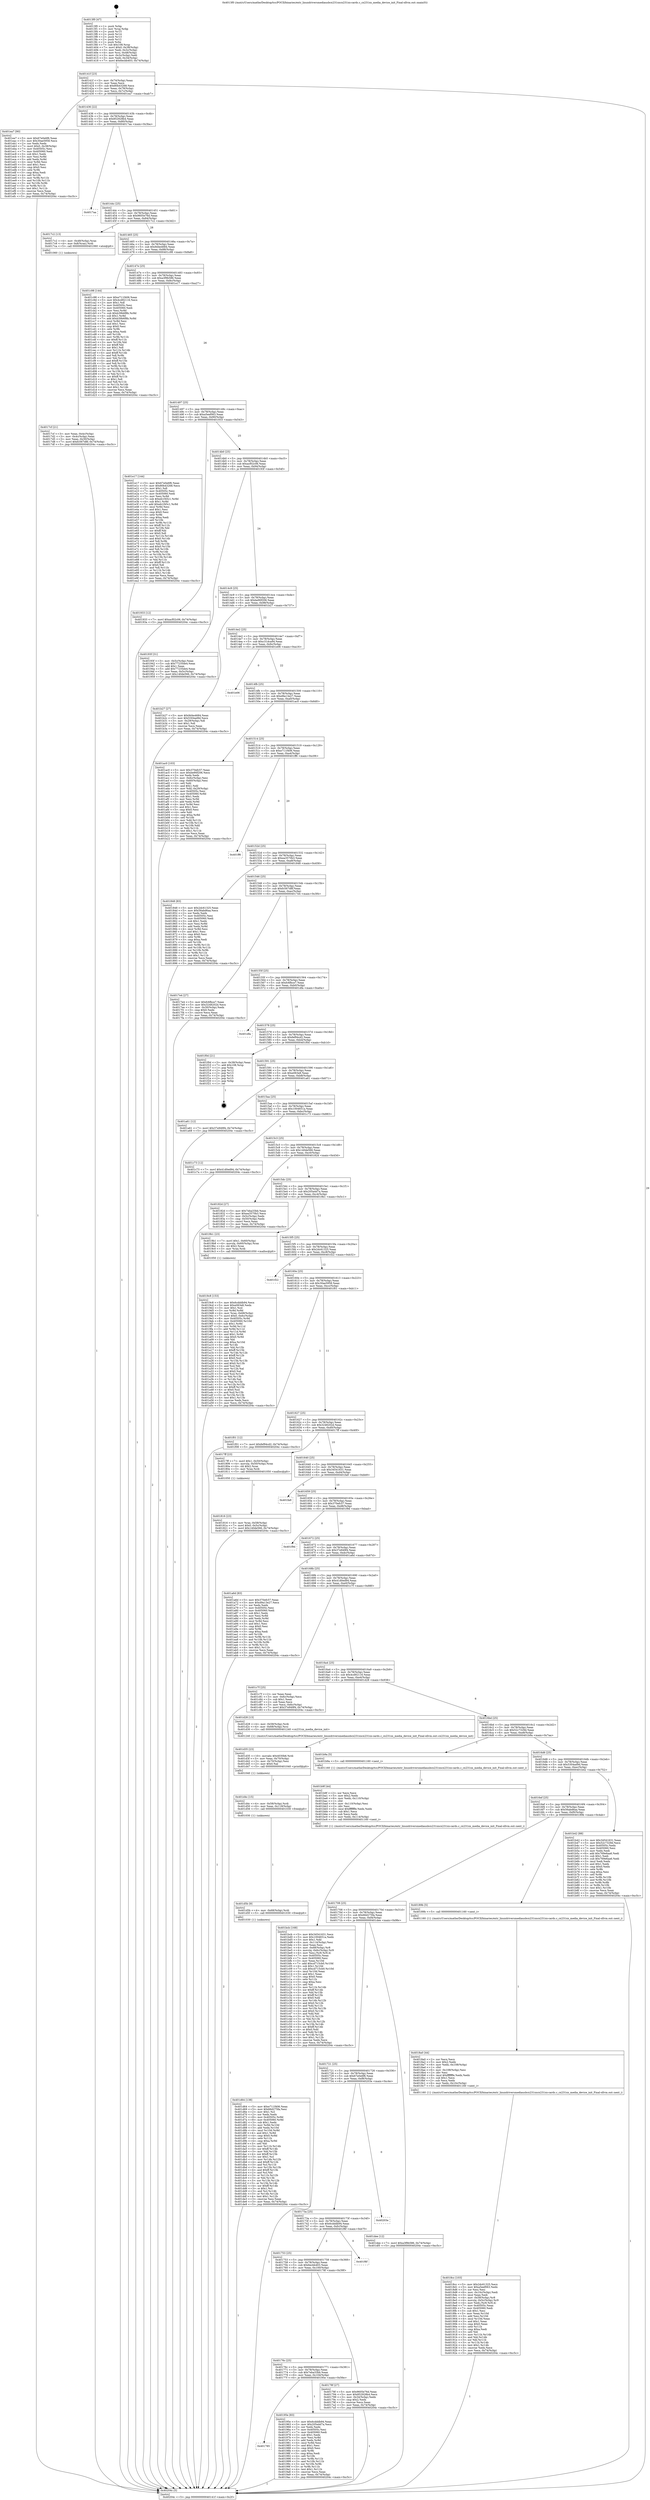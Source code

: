 digraph "0x4013f0" {
  label = "0x4013f0 (/mnt/c/Users/mathe/Desktop/tcc/POCII/binaries/extr_linuxdriversmediausbcx231xxcx231xx-cards.c_cx231xx_media_device_init_Final-ollvm.out::main(0))"
  labelloc = "t"
  node[shape=record]

  Entry [label="",width=0.3,height=0.3,shape=circle,fillcolor=black,style=filled]
  "0x40141f" [label="{
     0x40141f [23]\l
     | [instrs]\l
     &nbsp;&nbsp;0x40141f \<+3\>: mov -0x74(%rbp),%eax\l
     &nbsp;&nbsp;0x401422 \<+2\>: mov %eax,%ecx\l
     &nbsp;&nbsp;0x401424 \<+6\>: sub $0x80b43268,%ecx\l
     &nbsp;&nbsp;0x40142a \<+3\>: mov %eax,-0x78(%rbp)\l
     &nbsp;&nbsp;0x40142d \<+3\>: mov %ecx,-0x7c(%rbp)\l
     &nbsp;&nbsp;0x401430 \<+6\>: je 0000000000401ea7 \<main+0xab7\>\l
  }"]
  "0x401ea7" [label="{
     0x401ea7 [90]\l
     | [instrs]\l
     &nbsp;&nbsp;0x401ea7 \<+5\>: mov $0x67e0e6f6,%eax\l
     &nbsp;&nbsp;0x401eac \<+5\>: mov $0x30ae5958,%ecx\l
     &nbsp;&nbsp;0x401eb1 \<+2\>: xor %edx,%edx\l
     &nbsp;&nbsp;0x401eb3 \<+7\>: movl $0x0,-0x38(%rbp)\l
     &nbsp;&nbsp;0x401eba \<+7\>: mov 0x40505c,%esi\l
     &nbsp;&nbsp;0x401ec1 \<+7\>: mov 0x405060,%edi\l
     &nbsp;&nbsp;0x401ec8 \<+3\>: sub $0x1,%edx\l
     &nbsp;&nbsp;0x401ecb \<+3\>: mov %esi,%r8d\l
     &nbsp;&nbsp;0x401ece \<+3\>: add %edx,%r8d\l
     &nbsp;&nbsp;0x401ed1 \<+4\>: imul %r8d,%esi\l
     &nbsp;&nbsp;0x401ed5 \<+3\>: and $0x1,%esi\l
     &nbsp;&nbsp;0x401ed8 \<+3\>: cmp $0x0,%esi\l
     &nbsp;&nbsp;0x401edb \<+4\>: sete %r9b\l
     &nbsp;&nbsp;0x401edf \<+3\>: cmp $0xa,%edi\l
     &nbsp;&nbsp;0x401ee2 \<+4\>: setl %r10b\l
     &nbsp;&nbsp;0x401ee6 \<+3\>: mov %r9b,%r11b\l
     &nbsp;&nbsp;0x401ee9 \<+3\>: and %r10b,%r11b\l
     &nbsp;&nbsp;0x401eec \<+3\>: xor %r10b,%r9b\l
     &nbsp;&nbsp;0x401eef \<+3\>: or %r9b,%r11b\l
     &nbsp;&nbsp;0x401ef2 \<+4\>: test $0x1,%r11b\l
     &nbsp;&nbsp;0x401ef6 \<+3\>: cmovne %ecx,%eax\l
     &nbsp;&nbsp;0x401ef9 \<+3\>: mov %eax,-0x74(%rbp)\l
     &nbsp;&nbsp;0x401efc \<+5\>: jmp 000000000040204c \<main+0xc5c\>\l
  }"]
  "0x401436" [label="{
     0x401436 [22]\l
     | [instrs]\l
     &nbsp;&nbsp;0x401436 \<+5\>: jmp 000000000040143b \<main+0x4b\>\l
     &nbsp;&nbsp;0x40143b \<+3\>: mov -0x78(%rbp),%eax\l
     &nbsp;&nbsp;0x40143e \<+5\>: sub $0x852928b4,%eax\l
     &nbsp;&nbsp;0x401443 \<+3\>: mov %eax,-0x80(%rbp)\l
     &nbsp;&nbsp;0x401446 \<+6\>: je 00000000004017aa \<main+0x3ba\>\l
  }"]
  Exit [label="",width=0.3,height=0.3,shape=circle,fillcolor=black,style=filled,peripheries=2]
  "0x4017aa" [label="{
     0x4017aa\l
  }", style=dashed]
  "0x40144c" [label="{
     0x40144c [25]\l
     | [instrs]\l
     &nbsp;&nbsp;0x40144c \<+5\>: jmp 0000000000401451 \<main+0x61\>\l
     &nbsp;&nbsp;0x401451 \<+3\>: mov -0x78(%rbp),%eax\l
     &nbsp;&nbsp;0x401454 \<+5\>: sub $0x9605e76d,%eax\l
     &nbsp;&nbsp;0x401459 \<+6\>: mov %eax,-0x84(%rbp)\l
     &nbsp;&nbsp;0x40145f \<+6\>: je 00000000004017c2 \<main+0x3d2\>\l
  }"]
  "0x401d64" [label="{
     0x401d64 [138]\l
     | [instrs]\l
     &nbsp;&nbsp;0x401d64 \<+5\>: mov $0xe711f406,%eax\l
     &nbsp;&nbsp;0x401d69 \<+5\>: mov $0x66d275fa,%esi\l
     &nbsp;&nbsp;0x401d6e \<+2\>: mov $0x1,%cl\l
     &nbsp;&nbsp;0x401d70 \<+2\>: xor %edx,%edx\l
     &nbsp;&nbsp;0x401d72 \<+8\>: mov 0x40505c,%r8d\l
     &nbsp;&nbsp;0x401d7a \<+8\>: mov 0x405060,%r9d\l
     &nbsp;&nbsp;0x401d82 \<+3\>: sub $0x1,%edx\l
     &nbsp;&nbsp;0x401d85 \<+3\>: mov %r8d,%r10d\l
     &nbsp;&nbsp;0x401d88 \<+3\>: add %edx,%r10d\l
     &nbsp;&nbsp;0x401d8b \<+4\>: imul %r10d,%r8d\l
     &nbsp;&nbsp;0x401d8f \<+4\>: and $0x1,%r8d\l
     &nbsp;&nbsp;0x401d93 \<+4\>: cmp $0x0,%r8d\l
     &nbsp;&nbsp;0x401d97 \<+4\>: sete %r11b\l
     &nbsp;&nbsp;0x401d9b \<+4\>: cmp $0xa,%r9d\l
     &nbsp;&nbsp;0x401d9f \<+3\>: setl %bl\l
     &nbsp;&nbsp;0x401da2 \<+3\>: mov %r11b,%r14b\l
     &nbsp;&nbsp;0x401da5 \<+4\>: xor $0xff,%r14b\l
     &nbsp;&nbsp;0x401da9 \<+3\>: mov %bl,%r15b\l
     &nbsp;&nbsp;0x401dac \<+4\>: xor $0xff,%r15b\l
     &nbsp;&nbsp;0x401db0 \<+3\>: xor $0x1,%cl\l
     &nbsp;&nbsp;0x401db3 \<+3\>: mov %r14b,%r12b\l
     &nbsp;&nbsp;0x401db6 \<+4\>: and $0xff,%r12b\l
     &nbsp;&nbsp;0x401dba \<+3\>: and %cl,%r11b\l
     &nbsp;&nbsp;0x401dbd \<+3\>: mov %r15b,%r13b\l
     &nbsp;&nbsp;0x401dc0 \<+4\>: and $0xff,%r13b\l
     &nbsp;&nbsp;0x401dc4 \<+2\>: and %cl,%bl\l
     &nbsp;&nbsp;0x401dc6 \<+3\>: or %r11b,%r12b\l
     &nbsp;&nbsp;0x401dc9 \<+3\>: or %bl,%r13b\l
     &nbsp;&nbsp;0x401dcc \<+3\>: xor %r13b,%r12b\l
     &nbsp;&nbsp;0x401dcf \<+3\>: or %r15b,%r14b\l
     &nbsp;&nbsp;0x401dd2 \<+4\>: xor $0xff,%r14b\l
     &nbsp;&nbsp;0x401dd6 \<+3\>: or $0x1,%cl\l
     &nbsp;&nbsp;0x401dd9 \<+3\>: and %cl,%r14b\l
     &nbsp;&nbsp;0x401ddc \<+3\>: or %r14b,%r12b\l
     &nbsp;&nbsp;0x401ddf \<+4\>: test $0x1,%r12b\l
     &nbsp;&nbsp;0x401de3 \<+3\>: cmovne %esi,%eax\l
     &nbsp;&nbsp;0x401de6 \<+3\>: mov %eax,-0x74(%rbp)\l
     &nbsp;&nbsp;0x401de9 \<+5\>: jmp 000000000040204c \<main+0xc5c\>\l
  }"]
  "0x4017c2" [label="{
     0x4017c2 [13]\l
     | [instrs]\l
     &nbsp;&nbsp;0x4017c2 \<+4\>: mov -0x48(%rbp),%rax\l
     &nbsp;&nbsp;0x4017c6 \<+4\>: mov 0x8(%rax),%rdi\l
     &nbsp;&nbsp;0x4017ca \<+5\>: call 0000000000401060 \<atoi@plt\>\l
     | [calls]\l
     &nbsp;&nbsp;0x401060 \{1\} (unknown)\l
  }"]
  "0x401465" [label="{
     0x401465 [25]\l
     | [instrs]\l
     &nbsp;&nbsp;0x401465 \<+5\>: jmp 000000000040146a \<main+0x7a\>\l
     &nbsp;&nbsp;0x40146a \<+3\>: mov -0x78(%rbp),%eax\l
     &nbsp;&nbsp;0x40146d \<+5\>: sub $0x9d4e4684,%eax\l
     &nbsp;&nbsp;0x401472 \<+6\>: mov %eax,-0x88(%rbp)\l
     &nbsp;&nbsp;0x401478 \<+6\>: je 0000000000401c98 \<main+0x8a8\>\l
  }"]
  "0x401d5b" [label="{
     0x401d5b [9]\l
     | [instrs]\l
     &nbsp;&nbsp;0x401d5b \<+4\>: mov -0x68(%rbp),%rdi\l
     &nbsp;&nbsp;0x401d5f \<+5\>: call 0000000000401030 \<free@plt\>\l
     | [calls]\l
     &nbsp;&nbsp;0x401030 \{1\} (unknown)\l
  }"]
  "0x401c98" [label="{
     0x401c98 [144]\l
     | [instrs]\l
     &nbsp;&nbsp;0x401c98 \<+5\>: mov $0xe711f406,%eax\l
     &nbsp;&nbsp;0x401c9d \<+5\>: mov $0x4cd92116,%ecx\l
     &nbsp;&nbsp;0x401ca2 \<+2\>: mov $0x1,%dl\l
     &nbsp;&nbsp;0x401ca4 \<+7\>: mov 0x40505c,%esi\l
     &nbsp;&nbsp;0x401cab \<+7\>: mov 0x405060,%edi\l
     &nbsp;&nbsp;0x401cb2 \<+3\>: mov %esi,%r8d\l
     &nbsp;&nbsp;0x401cb5 \<+7\>: sub $0xb39b6f8b,%r8d\l
     &nbsp;&nbsp;0x401cbc \<+4\>: sub $0x1,%r8d\l
     &nbsp;&nbsp;0x401cc0 \<+7\>: add $0xb39b6f8b,%r8d\l
     &nbsp;&nbsp;0x401cc7 \<+4\>: imul %r8d,%esi\l
     &nbsp;&nbsp;0x401ccb \<+3\>: and $0x1,%esi\l
     &nbsp;&nbsp;0x401cce \<+3\>: cmp $0x0,%esi\l
     &nbsp;&nbsp;0x401cd1 \<+4\>: sete %r9b\l
     &nbsp;&nbsp;0x401cd5 \<+3\>: cmp $0xa,%edi\l
     &nbsp;&nbsp;0x401cd8 \<+4\>: setl %r10b\l
     &nbsp;&nbsp;0x401cdc \<+3\>: mov %r9b,%r11b\l
     &nbsp;&nbsp;0x401cdf \<+4\>: xor $0xff,%r11b\l
     &nbsp;&nbsp;0x401ce3 \<+3\>: mov %r10b,%bl\l
     &nbsp;&nbsp;0x401ce6 \<+3\>: xor $0xff,%bl\l
     &nbsp;&nbsp;0x401ce9 \<+3\>: xor $0x1,%dl\l
     &nbsp;&nbsp;0x401cec \<+3\>: mov %r11b,%r14b\l
     &nbsp;&nbsp;0x401cef \<+4\>: and $0xff,%r14b\l
     &nbsp;&nbsp;0x401cf3 \<+3\>: and %dl,%r9b\l
     &nbsp;&nbsp;0x401cf6 \<+3\>: mov %bl,%r15b\l
     &nbsp;&nbsp;0x401cf9 \<+4\>: and $0xff,%r15b\l
     &nbsp;&nbsp;0x401cfd \<+3\>: and %dl,%r10b\l
     &nbsp;&nbsp;0x401d00 \<+3\>: or %r9b,%r14b\l
     &nbsp;&nbsp;0x401d03 \<+3\>: or %r10b,%r15b\l
     &nbsp;&nbsp;0x401d06 \<+3\>: xor %r15b,%r14b\l
     &nbsp;&nbsp;0x401d09 \<+3\>: or %bl,%r11b\l
     &nbsp;&nbsp;0x401d0c \<+4\>: xor $0xff,%r11b\l
     &nbsp;&nbsp;0x401d10 \<+3\>: or $0x1,%dl\l
     &nbsp;&nbsp;0x401d13 \<+3\>: and %dl,%r11b\l
     &nbsp;&nbsp;0x401d16 \<+3\>: or %r11b,%r14b\l
     &nbsp;&nbsp;0x401d19 \<+4\>: test $0x1,%r14b\l
     &nbsp;&nbsp;0x401d1d \<+3\>: cmovne %ecx,%eax\l
     &nbsp;&nbsp;0x401d20 \<+3\>: mov %eax,-0x74(%rbp)\l
     &nbsp;&nbsp;0x401d23 \<+5\>: jmp 000000000040204c \<main+0xc5c\>\l
  }"]
  "0x40147e" [label="{
     0x40147e [25]\l
     | [instrs]\l
     &nbsp;&nbsp;0x40147e \<+5\>: jmp 0000000000401483 \<main+0x93\>\l
     &nbsp;&nbsp;0x401483 \<+3\>: mov -0x78(%rbp),%eax\l
     &nbsp;&nbsp;0x401486 \<+5\>: sub $0xa3f9b586,%eax\l
     &nbsp;&nbsp;0x40148b \<+6\>: mov %eax,-0x8c(%rbp)\l
     &nbsp;&nbsp;0x401491 \<+6\>: je 0000000000401e17 \<main+0xa27\>\l
  }"]
  "0x401d4c" [label="{
     0x401d4c [15]\l
     | [instrs]\l
     &nbsp;&nbsp;0x401d4c \<+4\>: mov -0x58(%rbp),%rdi\l
     &nbsp;&nbsp;0x401d50 \<+6\>: mov %eax,-0x118(%rbp)\l
     &nbsp;&nbsp;0x401d56 \<+5\>: call 0000000000401030 \<free@plt\>\l
     | [calls]\l
     &nbsp;&nbsp;0x401030 \{1\} (unknown)\l
  }"]
  "0x401e17" [label="{
     0x401e17 [144]\l
     | [instrs]\l
     &nbsp;&nbsp;0x401e17 \<+5\>: mov $0x67e0e6f6,%eax\l
     &nbsp;&nbsp;0x401e1c \<+5\>: mov $0x80b43268,%ecx\l
     &nbsp;&nbsp;0x401e21 \<+2\>: mov $0x1,%dl\l
     &nbsp;&nbsp;0x401e23 \<+7\>: mov 0x40505c,%esi\l
     &nbsp;&nbsp;0x401e2a \<+7\>: mov 0x405060,%edi\l
     &nbsp;&nbsp;0x401e31 \<+3\>: mov %esi,%r8d\l
     &nbsp;&nbsp;0x401e34 \<+7\>: sub $0xeb1f45c1,%r8d\l
     &nbsp;&nbsp;0x401e3b \<+4\>: sub $0x1,%r8d\l
     &nbsp;&nbsp;0x401e3f \<+7\>: add $0xeb1f45c1,%r8d\l
     &nbsp;&nbsp;0x401e46 \<+4\>: imul %r8d,%esi\l
     &nbsp;&nbsp;0x401e4a \<+3\>: and $0x1,%esi\l
     &nbsp;&nbsp;0x401e4d \<+3\>: cmp $0x0,%esi\l
     &nbsp;&nbsp;0x401e50 \<+4\>: sete %r9b\l
     &nbsp;&nbsp;0x401e54 \<+3\>: cmp $0xa,%edi\l
     &nbsp;&nbsp;0x401e57 \<+4\>: setl %r10b\l
     &nbsp;&nbsp;0x401e5b \<+3\>: mov %r9b,%r11b\l
     &nbsp;&nbsp;0x401e5e \<+4\>: xor $0xff,%r11b\l
     &nbsp;&nbsp;0x401e62 \<+3\>: mov %r10b,%bl\l
     &nbsp;&nbsp;0x401e65 \<+3\>: xor $0xff,%bl\l
     &nbsp;&nbsp;0x401e68 \<+3\>: xor $0x0,%dl\l
     &nbsp;&nbsp;0x401e6b \<+3\>: mov %r11b,%r14b\l
     &nbsp;&nbsp;0x401e6e \<+4\>: and $0x0,%r14b\l
     &nbsp;&nbsp;0x401e72 \<+3\>: and %dl,%r9b\l
     &nbsp;&nbsp;0x401e75 \<+3\>: mov %bl,%r15b\l
     &nbsp;&nbsp;0x401e78 \<+4\>: and $0x0,%r15b\l
     &nbsp;&nbsp;0x401e7c \<+3\>: and %dl,%r10b\l
     &nbsp;&nbsp;0x401e7f \<+3\>: or %r9b,%r14b\l
     &nbsp;&nbsp;0x401e82 \<+3\>: or %r10b,%r15b\l
     &nbsp;&nbsp;0x401e85 \<+3\>: xor %r15b,%r14b\l
     &nbsp;&nbsp;0x401e88 \<+3\>: or %bl,%r11b\l
     &nbsp;&nbsp;0x401e8b \<+4\>: xor $0xff,%r11b\l
     &nbsp;&nbsp;0x401e8f \<+3\>: or $0x0,%dl\l
     &nbsp;&nbsp;0x401e92 \<+3\>: and %dl,%r11b\l
     &nbsp;&nbsp;0x401e95 \<+3\>: or %r11b,%r14b\l
     &nbsp;&nbsp;0x401e98 \<+4\>: test $0x1,%r14b\l
     &nbsp;&nbsp;0x401e9c \<+3\>: cmovne %ecx,%eax\l
     &nbsp;&nbsp;0x401e9f \<+3\>: mov %eax,-0x74(%rbp)\l
     &nbsp;&nbsp;0x401ea2 \<+5\>: jmp 000000000040204c \<main+0xc5c\>\l
  }"]
  "0x401497" [label="{
     0x401497 [25]\l
     | [instrs]\l
     &nbsp;&nbsp;0x401497 \<+5\>: jmp 000000000040149c \<main+0xac\>\l
     &nbsp;&nbsp;0x40149c \<+3\>: mov -0x78(%rbp),%eax\l
     &nbsp;&nbsp;0x40149f \<+5\>: sub $0xa5eef063,%eax\l
     &nbsp;&nbsp;0x4014a4 \<+6\>: mov %eax,-0x90(%rbp)\l
     &nbsp;&nbsp;0x4014aa \<+6\>: je 0000000000401933 \<main+0x543\>\l
  }"]
  "0x401d35" [label="{
     0x401d35 [23]\l
     | [instrs]\l
     &nbsp;&nbsp;0x401d35 \<+10\>: movabs $0x4030b6,%rdi\l
     &nbsp;&nbsp;0x401d3f \<+3\>: mov %eax,-0x70(%rbp)\l
     &nbsp;&nbsp;0x401d42 \<+3\>: mov -0x70(%rbp),%esi\l
     &nbsp;&nbsp;0x401d45 \<+2\>: mov $0x0,%al\l
     &nbsp;&nbsp;0x401d47 \<+5\>: call 0000000000401040 \<printf@plt\>\l
     | [calls]\l
     &nbsp;&nbsp;0x401040 \{1\} (unknown)\l
  }"]
  "0x401933" [label="{
     0x401933 [12]\l
     | [instrs]\l
     &nbsp;&nbsp;0x401933 \<+7\>: movl $0xacf02c06,-0x74(%rbp)\l
     &nbsp;&nbsp;0x40193a \<+5\>: jmp 000000000040204c \<main+0xc5c\>\l
  }"]
  "0x4014b0" [label="{
     0x4014b0 [25]\l
     | [instrs]\l
     &nbsp;&nbsp;0x4014b0 \<+5\>: jmp 00000000004014b5 \<main+0xc5\>\l
     &nbsp;&nbsp;0x4014b5 \<+3\>: mov -0x78(%rbp),%eax\l
     &nbsp;&nbsp;0x4014b8 \<+5\>: sub $0xacf02c06,%eax\l
     &nbsp;&nbsp;0x4014bd \<+6\>: mov %eax,-0x94(%rbp)\l
     &nbsp;&nbsp;0x4014c3 \<+6\>: je 000000000040193f \<main+0x54f\>\l
  }"]
  "0x401bcb" [label="{
     0x401bcb [168]\l
     | [instrs]\l
     &nbsp;&nbsp;0x401bcb \<+5\>: mov $0x34541631,%ecx\l
     &nbsp;&nbsp;0x401bd0 \<+5\>: mov $0x1004651a,%edx\l
     &nbsp;&nbsp;0x401bd5 \<+3\>: mov $0x1,%dil\l
     &nbsp;&nbsp;0x401bd8 \<+6\>: mov -0x114(%rbp),%esi\l
     &nbsp;&nbsp;0x401bde \<+3\>: imul %eax,%esi\l
     &nbsp;&nbsp;0x401be1 \<+4\>: mov -0x68(%rbp),%r8\l
     &nbsp;&nbsp;0x401be5 \<+4\>: movslq -0x6c(%rbp),%r9\l
     &nbsp;&nbsp;0x401be9 \<+4\>: mov %esi,(%r8,%r9,4)\l
     &nbsp;&nbsp;0x401bed \<+7\>: mov 0x40505c,%eax\l
     &nbsp;&nbsp;0x401bf4 \<+7\>: mov 0x405060,%esi\l
     &nbsp;&nbsp;0x401bfb \<+3\>: mov %eax,%r10d\l
     &nbsp;&nbsp;0x401bfe \<+7\>: add $0xcd715cb0,%r10d\l
     &nbsp;&nbsp;0x401c05 \<+4\>: sub $0x1,%r10d\l
     &nbsp;&nbsp;0x401c09 \<+7\>: sub $0xcd715cb0,%r10d\l
     &nbsp;&nbsp;0x401c10 \<+4\>: imul %r10d,%eax\l
     &nbsp;&nbsp;0x401c14 \<+3\>: and $0x1,%eax\l
     &nbsp;&nbsp;0x401c17 \<+3\>: cmp $0x0,%eax\l
     &nbsp;&nbsp;0x401c1a \<+4\>: sete %r11b\l
     &nbsp;&nbsp;0x401c1e \<+3\>: cmp $0xa,%esi\l
     &nbsp;&nbsp;0x401c21 \<+3\>: setl %bl\l
     &nbsp;&nbsp;0x401c24 \<+3\>: mov %r11b,%r14b\l
     &nbsp;&nbsp;0x401c27 \<+4\>: xor $0xff,%r14b\l
     &nbsp;&nbsp;0x401c2b \<+3\>: mov %bl,%r15b\l
     &nbsp;&nbsp;0x401c2e \<+4\>: xor $0xff,%r15b\l
     &nbsp;&nbsp;0x401c32 \<+4\>: xor $0x0,%dil\l
     &nbsp;&nbsp;0x401c36 \<+3\>: mov %r14b,%r12b\l
     &nbsp;&nbsp;0x401c39 \<+4\>: and $0x0,%r12b\l
     &nbsp;&nbsp;0x401c3d \<+3\>: and %dil,%r11b\l
     &nbsp;&nbsp;0x401c40 \<+3\>: mov %r15b,%r13b\l
     &nbsp;&nbsp;0x401c43 \<+4\>: and $0x0,%r13b\l
     &nbsp;&nbsp;0x401c47 \<+3\>: and %dil,%bl\l
     &nbsp;&nbsp;0x401c4a \<+3\>: or %r11b,%r12b\l
     &nbsp;&nbsp;0x401c4d \<+3\>: or %bl,%r13b\l
     &nbsp;&nbsp;0x401c50 \<+3\>: xor %r13b,%r12b\l
     &nbsp;&nbsp;0x401c53 \<+3\>: or %r15b,%r14b\l
     &nbsp;&nbsp;0x401c56 \<+4\>: xor $0xff,%r14b\l
     &nbsp;&nbsp;0x401c5a \<+4\>: or $0x0,%dil\l
     &nbsp;&nbsp;0x401c5e \<+3\>: and %dil,%r14b\l
     &nbsp;&nbsp;0x401c61 \<+3\>: or %r14b,%r12b\l
     &nbsp;&nbsp;0x401c64 \<+4\>: test $0x1,%r12b\l
     &nbsp;&nbsp;0x401c68 \<+3\>: cmovne %edx,%ecx\l
     &nbsp;&nbsp;0x401c6b \<+3\>: mov %ecx,-0x74(%rbp)\l
     &nbsp;&nbsp;0x401c6e \<+5\>: jmp 000000000040204c \<main+0xc5c\>\l
  }"]
  "0x40193f" [label="{
     0x40193f [31]\l
     | [instrs]\l
     &nbsp;&nbsp;0x40193f \<+3\>: mov -0x5c(%rbp),%eax\l
     &nbsp;&nbsp;0x401942 \<+5\>: sub $0x77235de4,%eax\l
     &nbsp;&nbsp;0x401947 \<+3\>: add $0x1,%eax\l
     &nbsp;&nbsp;0x40194a \<+5\>: add $0x77235de4,%eax\l
     &nbsp;&nbsp;0x40194f \<+3\>: mov %eax,-0x5c(%rbp)\l
     &nbsp;&nbsp;0x401952 \<+7\>: movl $0x140de566,-0x74(%rbp)\l
     &nbsp;&nbsp;0x401959 \<+5\>: jmp 000000000040204c \<main+0xc5c\>\l
  }"]
  "0x4014c9" [label="{
     0x4014c9 [25]\l
     | [instrs]\l
     &nbsp;&nbsp;0x4014c9 \<+5\>: jmp 00000000004014ce \<main+0xde\>\l
     &nbsp;&nbsp;0x4014ce \<+3\>: mov -0x78(%rbp),%eax\l
     &nbsp;&nbsp;0x4014d1 \<+5\>: sub $0xbe90f206,%eax\l
     &nbsp;&nbsp;0x4014d6 \<+6\>: mov %eax,-0x98(%rbp)\l
     &nbsp;&nbsp;0x4014dc \<+6\>: je 0000000000401b27 \<main+0x737\>\l
  }"]
  "0x401b9f" [label="{
     0x401b9f [44]\l
     | [instrs]\l
     &nbsp;&nbsp;0x401b9f \<+2\>: xor %ecx,%ecx\l
     &nbsp;&nbsp;0x401ba1 \<+5\>: mov $0x2,%edx\l
     &nbsp;&nbsp;0x401ba6 \<+6\>: mov %edx,-0x110(%rbp)\l
     &nbsp;&nbsp;0x401bac \<+1\>: cltd\l
     &nbsp;&nbsp;0x401bad \<+6\>: mov -0x110(%rbp),%esi\l
     &nbsp;&nbsp;0x401bb3 \<+2\>: idiv %esi\l
     &nbsp;&nbsp;0x401bb5 \<+6\>: imul $0xfffffffe,%edx,%edx\l
     &nbsp;&nbsp;0x401bbb \<+3\>: sub $0x1,%ecx\l
     &nbsp;&nbsp;0x401bbe \<+2\>: sub %ecx,%edx\l
     &nbsp;&nbsp;0x401bc0 \<+6\>: mov %edx,-0x114(%rbp)\l
     &nbsp;&nbsp;0x401bc6 \<+5\>: call 0000000000401160 \<next_i\>\l
     | [calls]\l
     &nbsp;&nbsp;0x401160 \{1\} (/mnt/c/Users/mathe/Desktop/tcc/POCII/binaries/extr_linuxdriversmediausbcx231xxcx231xx-cards.c_cx231xx_media_device_init_Final-ollvm.out::next_i)\l
  }"]
  "0x401b27" [label="{
     0x401b27 [27]\l
     | [instrs]\l
     &nbsp;&nbsp;0x401b27 \<+5\>: mov $0x9d4e4684,%eax\l
     &nbsp;&nbsp;0x401b2c \<+5\>: mov $0x5304ad9d,%ecx\l
     &nbsp;&nbsp;0x401b31 \<+3\>: mov -0x29(%rbp),%dl\l
     &nbsp;&nbsp;0x401b34 \<+3\>: test $0x1,%dl\l
     &nbsp;&nbsp;0x401b37 \<+3\>: cmovne %ecx,%eax\l
     &nbsp;&nbsp;0x401b3a \<+3\>: mov %eax,-0x74(%rbp)\l
     &nbsp;&nbsp;0x401b3d \<+5\>: jmp 000000000040204c \<main+0xc5c\>\l
  }"]
  "0x4014e2" [label="{
     0x4014e2 [25]\l
     | [instrs]\l
     &nbsp;&nbsp;0x4014e2 \<+5\>: jmp 00000000004014e7 \<main+0xf7\>\l
     &nbsp;&nbsp;0x4014e7 \<+3\>: mov -0x78(%rbp),%eax\l
     &nbsp;&nbsp;0x4014ea \<+5\>: sub $0xc31dca94,%eax\l
     &nbsp;&nbsp;0x4014ef \<+6\>: mov %eax,-0x9c(%rbp)\l
     &nbsp;&nbsp;0x4014f5 \<+6\>: je 0000000000401e06 \<main+0xa16\>\l
  }"]
  "0x4019c8" [label="{
     0x4019c8 [153]\l
     | [instrs]\l
     &nbsp;&nbsp;0x4019c8 \<+5\>: mov $0x6cdddb94,%ecx\l
     &nbsp;&nbsp;0x4019cd \<+5\>: mov $0xe063e8,%edx\l
     &nbsp;&nbsp;0x4019d2 \<+3\>: mov $0x1,%sil\l
     &nbsp;&nbsp;0x4019d5 \<+3\>: xor %r8d,%r8d\l
     &nbsp;&nbsp;0x4019d8 \<+4\>: mov %rax,-0x68(%rbp)\l
     &nbsp;&nbsp;0x4019dc \<+7\>: movl $0x0,-0x6c(%rbp)\l
     &nbsp;&nbsp;0x4019e3 \<+8\>: mov 0x40505c,%r9d\l
     &nbsp;&nbsp;0x4019eb \<+8\>: mov 0x405060,%r10d\l
     &nbsp;&nbsp;0x4019f3 \<+4\>: sub $0x1,%r8d\l
     &nbsp;&nbsp;0x4019f7 \<+3\>: mov %r9d,%r11d\l
     &nbsp;&nbsp;0x4019fa \<+3\>: add %r8d,%r11d\l
     &nbsp;&nbsp;0x4019fd \<+4\>: imul %r11d,%r9d\l
     &nbsp;&nbsp;0x401a01 \<+4\>: and $0x1,%r9d\l
     &nbsp;&nbsp;0x401a05 \<+4\>: cmp $0x0,%r9d\l
     &nbsp;&nbsp;0x401a09 \<+3\>: sete %bl\l
     &nbsp;&nbsp;0x401a0c \<+4\>: cmp $0xa,%r10d\l
     &nbsp;&nbsp;0x401a10 \<+4\>: setl %r14b\l
     &nbsp;&nbsp;0x401a14 \<+3\>: mov %bl,%r15b\l
     &nbsp;&nbsp;0x401a17 \<+4\>: xor $0xff,%r15b\l
     &nbsp;&nbsp;0x401a1b \<+3\>: mov %r14b,%r12b\l
     &nbsp;&nbsp;0x401a1e \<+4\>: xor $0xff,%r12b\l
     &nbsp;&nbsp;0x401a22 \<+4\>: xor $0x0,%sil\l
     &nbsp;&nbsp;0x401a26 \<+3\>: mov %r15b,%r13b\l
     &nbsp;&nbsp;0x401a29 \<+4\>: and $0x0,%r13b\l
     &nbsp;&nbsp;0x401a2d \<+3\>: and %sil,%bl\l
     &nbsp;&nbsp;0x401a30 \<+3\>: mov %r12b,%al\l
     &nbsp;&nbsp;0x401a33 \<+2\>: and $0x0,%al\l
     &nbsp;&nbsp;0x401a35 \<+3\>: and %sil,%r14b\l
     &nbsp;&nbsp;0x401a38 \<+3\>: or %bl,%r13b\l
     &nbsp;&nbsp;0x401a3b \<+3\>: or %r14b,%al\l
     &nbsp;&nbsp;0x401a3e \<+3\>: xor %al,%r13b\l
     &nbsp;&nbsp;0x401a41 \<+3\>: or %r12b,%r15b\l
     &nbsp;&nbsp;0x401a44 \<+4\>: xor $0xff,%r15b\l
     &nbsp;&nbsp;0x401a48 \<+4\>: or $0x0,%sil\l
     &nbsp;&nbsp;0x401a4c \<+3\>: and %sil,%r15b\l
     &nbsp;&nbsp;0x401a4f \<+3\>: or %r15b,%r13b\l
     &nbsp;&nbsp;0x401a52 \<+4\>: test $0x1,%r13b\l
     &nbsp;&nbsp;0x401a56 \<+3\>: cmovne %edx,%ecx\l
     &nbsp;&nbsp;0x401a59 \<+3\>: mov %ecx,-0x74(%rbp)\l
     &nbsp;&nbsp;0x401a5c \<+5\>: jmp 000000000040204c \<main+0xc5c\>\l
  }"]
  "0x401e06" [label="{
     0x401e06\l
  }", style=dashed]
  "0x4014fb" [label="{
     0x4014fb [25]\l
     | [instrs]\l
     &nbsp;&nbsp;0x4014fb \<+5\>: jmp 0000000000401500 \<main+0x110\>\l
     &nbsp;&nbsp;0x401500 \<+3\>: mov -0x78(%rbp),%eax\l
     &nbsp;&nbsp;0x401503 \<+5\>: sub $0xd9a13e27,%eax\l
     &nbsp;&nbsp;0x401508 \<+6\>: mov %eax,-0xa0(%rbp)\l
     &nbsp;&nbsp;0x40150e \<+6\>: je 0000000000401ac0 \<main+0x6d0\>\l
  }"]
  "0x401785" [label="{
     0x401785\l
  }", style=dashed]
  "0x401ac0" [label="{
     0x401ac0 [103]\l
     | [instrs]\l
     &nbsp;&nbsp;0x401ac0 \<+5\>: mov $0x370efc57,%eax\l
     &nbsp;&nbsp;0x401ac5 \<+5\>: mov $0xbe90f206,%ecx\l
     &nbsp;&nbsp;0x401aca \<+2\>: xor %edx,%edx\l
     &nbsp;&nbsp;0x401acc \<+3\>: mov -0x6c(%rbp),%esi\l
     &nbsp;&nbsp;0x401acf \<+3\>: cmp -0x60(%rbp),%esi\l
     &nbsp;&nbsp;0x401ad2 \<+4\>: setl %dil\l
     &nbsp;&nbsp;0x401ad6 \<+4\>: and $0x1,%dil\l
     &nbsp;&nbsp;0x401ada \<+4\>: mov %dil,-0x29(%rbp)\l
     &nbsp;&nbsp;0x401ade \<+7\>: mov 0x40505c,%esi\l
     &nbsp;&nbsp;0x401ae5 \<+8\>: mov 0x405060,%r8d\l
     &nbsp;&nbsp;0x401aed \<+3\>: sub $0x1,%edx\l
     &nbsp;&nbsp;0x401af0 \<+3\>: mov %esi,%r9d\l
     &nbsp;&nbsp;0x401af3 \<+3\>: add %edx,%r9d\l
     &nbsp;&nbsp;0x401af6 \<+4\>: imul %r9d,%esi\l
     &nbsp;&nbsp;0x401afa \<+3\>: and $0x1,%esi\l
     &nbsp;&nbsp;0x401afd \<+3\>: cmp $0x0,%esi\l
     &nbsp;&nbsp;0x401b00 \<+4\>: sete %dil\l
     &nbsp;&nbsp;0x401b04 \<+4\>: cmp $0xa,%r8d\l
     &nbsp;&nbsp;0x401b08 \<+4\>: setl %r10b\l
     &nbsp;&nbsp;0x401b0c \<+3\>: mov %dil,%r11b\l
     &nbsp;&nbsp;0x401b0f \<+3\>: and %r10b,%r11b\l
     &nbsp;&nbsp;0x401b12 \<+3\>: xor %r10b,%dil\l
     &nbsp;&nbsp;0x401b15 \<+3\>: or %dil,%r11b\l
     &nbsp;&nbsp;0x401b18 \<+4\>: test $0x1,%r11b\l
     &nbsp;&nbsp;0x401b1c \<+3\>: cmovne %ecx,%eax\l
     &nbsp;&nbsp;0x401b1f \<+3\>: mov %eax,-0x74(%rbp)\l
     &nbsp;&nbsp;0x401b22 \<+5\>: jmp 000000000040204c \<main+0xc5c\>\l
  }"]
  "0x401514" [label="{
     0x401514 [25]\l
     | [instrs]\l
     &nbsp;&nbsp;0x401514 \<+5\>: jmp 0000000000401519 \<main+0x129\>\l
     &nbsp;&nbsp;0x401519 \<+3\>: mov -0x78(%rbp),%eax\l
     &nbsp;&nbsp;0x40151c \<+5\>: sub $0xe711f406,%eax\l
     &nbsp;&nbsp;0x401521 \<+6\>: mov %eax,-0xa4(%rbp)\l
     &nbsp;&nbsp;0x401527 \<+6\>: je 0000000000401ff6 \<main+0xc06\>\l
  }"]
  "0x40195e" [label="{
     0x40195e [83]\l
     | [instrs]\l
     &nbsp;&nbsp;0x40195e \<+5\>: mov $0x6cdddb94,%eax\l
     &nbsp;&nbsp;0x401963 \<+5\>: mov $0x205a4d7a,%ecx\l
     &nbsp;&nbsp;0x401968 \<+2\>: xor %edx,%edx\l
     &nbsp;&nbsp;0x40196a \<+7\>: mov 0x40505c,%esi\l
     &nbsp;&nbsp;0x401971 \<+7\>: mov 0x405060,%edi\l
     &nbsp;&nbsp;0x401978 \<+3\>: sub $0x1,%edx\l
     &nbsp;&nbsp;0x40197b \<+3\>: mov %esi,%r8d\l
     &nbsp;&nbsp;0x40197e \<+3\>: add %edx,%r8d\l
     &nbsp;&nbsp;0x401981 \<+4\>: imul %r8d,%esi\l
     &nbsp;&nbsp;0x401985 \<+3\>: and $0x1,%esi\l
     &nbsp;&nbsp;0x401988 \<+3\>: cmp $0x0,%esi\l
     &nbsp;&nbsp;0x40198b \<+4\>: sete %r9b\l
     &nbsp;&nbsp;0x40198f \<+3\>: cmp $0xa,%edi\l
     &nbsp;&nbsp;0x401992 \<+4\>: setl %r10b\l
     &nbsp;&nbsp;0x401996 \<+3\>: mov %r9b,%r11b\l
     &nbsp;&nbsp;0x401999 \<+3\>: and %r10b,%r11b\l
     &nbsp;&nbsp;0x40199c \<+3\>: xor %r10b,%r9b\l
     &nbsp;&nbsp;0x40199f \<+3\>: or %r9b,%r11b\l
     &nbsp;&nbsp;0x4019a2 \<+4\>: test $0x1,%r11b\l
     &nbsp;&nbsp;0x4019a6 \<+3\>: cmovne %ecx,%eax\l
     &nbsp;&nbsp;0x4019a9 \<+3\>: mov %eax,-0x74(%rbp)\l
     &nbsp;&nbsp;0x4019ac \<+5\>: jmp 000000000040204c \<main+0xc5c\>\l
  }"]
  "0x401ff6" [label="{
     0x401ff6\l
  }", style=dashed]
  "0x40152d" [label="{
     0x40152d [25]\l
     | [instrs]\l
     &nbsp;&nbsp;0x40152d \<+5\>: jmp 0000000000401532 \<main+0x142\>\l
     &nbsp;&nbsp;0x401532 \<+3\>: mov -0x78(%rbp),%eax\l
     &nbsp;&nbsp;0x401535 \<+5\>: sub $0xea3570b3,%eax\l
     &nbsp;&nbsp;0x40153a \<+6\>: mov %eax,-0xa8(%rbp)\l
     &nbsp;&nbsp;0x401540 \<+6\>: je 0000000000401848 \<main+0x458\>\l
  }"]
  "0x4018cc" [label="{
     0x4018cc [103]\l
     | [instrs]\l
     &nbsp;&nbsp;0x4018cc \<+5\>: mov $0x2dc61325,%ecx\l
     &nbsp;&nbsp;0x4018d1 \<+5\>: mov $0xa5eef063,%edx\l
     &nbsp;&nbsp;0x4018d6 \<+2\>: xor %esi,%esi\l
     &nbsp;&nbsp;0x4018d8 \<+6\>: mov -0x10c(%rbp),%edi\l
     &nbsp;&nbsp;0x4018de \<+3\>: imul %eax,%edi\l
     &nbsp;&nbsp;0x4018e1 \<+4\>: mov -0x58(%rbp),%r8\l
     &nbsp;&nbsp;0x4018e5 \<+4\>: movslq -0x5c(%rbp),%r9\l
     &nbsp;&nbsp;0x4018e9 \<+4\>: mov %edi,(%r8,%r9,4)\l
     &nbsp;&nbsp;0x4018ed \<+7\>: mov 0x40505c,%eax\l
     &nbsp;&nbsp;0x4018f4 \<+7\>: mov 0x405060,%edi\l
     &nbsp;&nbsp;0x4018fb \<+3\>: sub $0x1,%esi\l
     &nbsp;&nbsp;0x4018fe \<+3\>: mov %eax,%r10d\l
     &nbsp;&nbsp;0x401901 \<+3\>: add %esi,%r10d\l
     &nbsp;&nbsp;0x401904 \<+4\>: imul %r10d,%eax\l
     &nbsp;&nbsp;0x401908 \<+3\>: and $0x1,%eax\l
     &nbsp;&nbsp;0x40190b \<+3\>: cmp $0x0,%eax\l
     &nbsp;&nbsp;0x40190e \<+4\>: sete %r11b\l
     &nbsp;&nbsp;0x401912 \<+3\>: cmp $0xa,%edi\l
     &nbsp;&nbsp;0x401915 \<+3\>: setl %bl\l
     &nbsp;&nbsp;0x401918 \<+3\>: mov %r11b,%r14b\l
     &nbsp;&nbsp;0x40191b \<+3\>: and %bl,%r14b\l
     &nbsp;&nbsp;0x40191e \<+3\>: xor %bl,%r11b\l
     &nbsp;&nbsp;0x401921 \<+3\>: or %r11b,%r14b\l
     &nbsp;&nbsp;0x401924 \<+4\>: test $0x1,%r14b\l
     &nbsp;&nbsp;0x401928 \<+3\>: cmovne %edx,%ecx\l
     &nbsp;&nbsp;0x40192b \<+3\>: mov %ecx,-0x74(%rbp)\l
     &nbsp;&nbsp;0x40192e \<+5\>: jmp 000000000040204c \<main+0xc5c\>\l
  }"]
  "0x401848" [label="{
     0x401848 [83]\l
     | [instrs]\l
     &nbsp;&nbsp;0x401848 \<+5\>: mov $0x2dc61325,%eax\l
     &nbsp;&nbsp;0x40184d \<+5\>: mov $0x56abd6aa,%ecx\l
     &nbsp;&nbsp;0x401852 \<+2\>: xor %edx,%edx\l
     &nbsp;&nbsp;0x401854 \<+7\>: mov 0x40505c,%esi\l
     &nbsp;&nbsp;0x40185b \<+7\>: mov 0x405060,%edi\l
     &nbsp;&nbsp;0x401862 \<+3\>: sub $0x1,%edx\l
     &nbsp;&nbsp;0x401865 \<+3\>: mov %esi,%r8d\l
     &nbsp;&nbsp;0x401868 \<+3\>: add %edx,%r8d\l
     &nbsp;&nbsp;0x40186b \<+4\>: imul %r8d,%esi\l
     &nbsp;&nbsp;0x40186f \<+3\>: and $0x1,%esi\l
     &nbsp;&nbsp;0x401872 \<+3\>: cmp $0x0,%esi\l
     &nbsp;&nbsp;0x401875 \<+4\>: sete %r9b\l
     &nbsp;&nbsp;0x401879 \<+3\>: cmp $0xa,%edi\l
     &nbsp;&nbsp;0x40187c \<+4\>: setl %r10b\l
     &nbsp;&nbsp;0x401880 \<+3\>: mov %r9b,%r11b\l
     &nbsp;&nbsp;0x401883 \<+3\>: and %r10b,%r11b\l
     &nbsp;&nbsp;0x401886 \<+3\>: xor %r10b,%r9b\l
     &nbsp;&nbsp;0x401889 \<+3\>: or %r9b,%r11b\l
     &nbsp;&nbsp;0x40188c \<+4\>: test $0x1,%r11b\l
     &nbsp;&nbsp;0x401890 \<+3\>: cmovne %ecx,%eax\l
     &nbsp;&nbsp;0x401893 \<+3\>: mov %eax,-0x74(%rbp)\l
     &nbsp;&nbsp;0x401896 \<+5\>: jmp 000000000040204c \<main+0xc5c\>\l
  }"]
  "0x401546" [label="{
     0x401546 [25]\l
     | [instrs]\l
     &nbsp;&nbsp;0x401546 \<+5\>: jmp 000000000040154b \<main+0x15b\>\l
     &nbsp;&nbsp;0x40154b \<+3\>: mov -0x78(%rbp),%eax\l
     &nbsp;&nbsp;0x40154e \<+5\>: sub $0xfc567d8f,%eax\l
     &nbsp;&nbsp;0x401553 \<+6\>: mov %eax,-0xac(%rbp)\l
     &nbsp;&nbsp;0x401559 \<+6\>: je 00000000004017e4 \<main+0x3f4\>\l
  }"]
  "0x4018a0" [label="{
     0x4018a0 [44]\l
     | [instrs]\l
     &nbsp;&nbsp;0x4018a0 \<+2\>: xor %ecx,%ecx\l
     &nbsp;&nbsp;0x4018a2 \<+5\>: mov $0x2,%edx\l
     &nbsp;&nbsp;0x4018a7 \<+6\>: mov %edx,-0x108(%rbp)\l
     &nbsp;&nbsp;0x4018ad \<+1\>: cltd\l
     &nbsp;&nbsp;0x4018ae \<+6\>: mov -0x108(%rbp),%esi\l
     &nbsp;&nbsp;0x4018b4 \<+2\>: idiv %esi\l
     &nbsp;&nbsp;0x4018b6 \<+6\>: imul $0xfffffffe,%edx,%edx\l
     &nbsp;&nbsp;0x4018bc \<+3\>: sub $0x1,%ecx\l
     &nbsp;&nbsp;0x4018bf \<+2\>: sub %ecx,%edx\l
     &nbsp;&nbsp;0x4018c1 \<+6\>: mov %edx,-0x10c(%rbp)\l
     &nbsp;&nbsp;0x4018c7 \<+5\>: call 0000000000401160 \<next_i\>\l
     | [calls]\l
     &nbsp;&nbsp;0x401160 \{1\} (/mnt/c/Users/mathe/Desktop/tcc/POCII/binaries/extr_linuxdriversmediausbcx231xxcx231xx-cards.c_cx231xx_media_device_init_Final-ollvm.out::next_i)\l
  }"]
  "0x4017e4" [label="{
     0x4017e4 [27]\l
     | [instrs]\l
     &nbsp;&nbsp;0x4017e4 \<+5\>: mov $0xfc6fbce7,%eax\l
     &nbsp;&nbsp;0x4017e9 \<+5\>: mov $0x3248202d,%ecx\l
     &nbsp;&nbsp;0x4017ee \<+3\>: mov -0x30(%rbp),%edx\l
     &nbsp;&nbsp;0x4017f1 \<+3\>: cmp $0x0,%edx\l
     &nbsp;&nbsp;0x4017f4 \<+3\>: cmove %ecx,%eax\l
     &nbsp;&nbsp;0x4017f7 \<+3\>: mov %eax,-0x74(%rbp)\l
     &nbsp;&nbsp;0x4017fa \<+5\>: jmp 000000000040204c \<main+0xc5c\>\l
  }"]
  "0x40155f" [label="{
     0x40155f [25]\l
     | [instrs]\l
     &nbsp;&nbsp;0x40155f \<+5\>: jmp 0000000000401564 \<main+0x174\>\l
     &nbsp;&nbsp;0x401564 \<+3\>: mov -0x78(%rbp),%eax\l
     &nbsp;&nbsp;0x401567 \<+5\>: sub $0xfc6fbce7,%eax\l
     &nbsp;&nbsp;0x40156c \<+6\>: mov %eax,-0xb0(%rbp)\l
     &nbsp;&nbsp;0x401572 \<+6\>: je 0000000000401dfa \<main+0xa0a\>\l
  }"]
  "0x401816" [label="{
     0x401816 [23]\l
     | [instrs]\l
     &nbsp;&nbsp;0x401816 \<+4\>: mov %rax,-0x58(%rbp)\l
     &nbsp;&nbsp;0x40181a \<+7\>: movl $0x0,-0x5c(%rbp)\l
     &nbsp;&nbsp;0x401821 \<+7\>: movl $0x140de566,-0x74(%rbp)\l
     &nbsp;&nbsp;0x401828 \<+5\>: jmp 000000000040204c \<main+0xc5c\>\l
  }"]
  "0x401dfa" [label="{
     0x401dfa\l
  }", style=dashed]
  "0x401578" [label="{
     0x401578 [25]\l
     | [instrs]\l
     &nbsp;&nbsp;0x401578 \<+5\>: jmp 000000000040157d \<main+0x18d\>\l
     &nbsp;&nbsp;0x40157d \<+3\>: mov -0x78(%rbp),%eax\l
     &nbsp;&nbsp;0x401580 \<+5\>: sub $0xfef94cd2,%eax\l
     &nbsp;&nbsp;0x401585 \<+6\>: mov %eax,-0xb4(%rbp)\l
     &nbsp;&nbsp;0x40158b \<+6\>: je 0000000000401f0d \<main+0xb1d\>\l
  }"]
  "0x4017cf" [label="{
     0x4017cf [21]\l
     | [instrs]\l
     &nbsp;&nbsp;0x4017cf \<+3\>: mov %eax,-0x4c(%rbp)\l
     &nbsp;&nbsp;0x4017d2 \<+3\>: mov -0x4c(%rbp),%eax\l
     &nbsp;&nbsp;0x4017d5 \<+3\>: mov %eax,-0x30(%rbp)\l
     &nbsp;&nbsp;0x4017d8 \<+7\>: movl $0xfc567d8f,-0x74(%rbp)\l
     &nbsp;&nbsp;0x4017df \<+5\>: jmp 000000000040204c \<main+0xc5c\>\l
  }"]
  "0x401f0d" [label="{
     0x401f0d [21]\l
     | [instrs]\l
     &nbsp;&nbsp;0x401f0d \<+3\>: mov -0x38(%rbp),%eax\l
     &nbsp;&nbsp;0x401f10 \<+7\>: add $0x108,%rsp\l
     &nbsp;&nbsp;0x401f17 \<+1\>: pop %rbx\l
     &nbsp;&nbsp;0x401f18 \<+2\>: pop %r12\l
     &nbsp;&nbsp;0x401f1a \<+2\>: pop %r13\l
     &nbsp;&nbsp;0x401f1c \<+2\>: pop %r14\l
     &nbsp;&nbsp;0x401f1e \<+2\>: pop %r15\l
     &nbsp;&nbsp;0x401f20 \<+1\>: pop %rbp\l
     &nbsp;&nbsp;0x401f21 \<+1\>: ret\l
  }"]
  "0x401591" [label="{
     0x401591 [25]\l
     | [instrs]\l
     &nbsp;&nbsp;0x401591 \<+5\>: jmp 0000000000401596 \<main+0x1a6\>\l
     &nbsp;&nbsp;0x401596 \<+3\>: mov -0x78(%rbp),%eax\l
     &nbsp;&nbsp;0x401599 \<+5\>: sub $0xe063e8,%eax\l
     &nbsp;&nbsp;0x40159e \<+6\>: mov %eax,-0xb8(%rbp)\l
     &nbsp;&nbsp;0x4015a4 \<+6\>: je 0000000000401a61 \<main+0x671\>\l
  }"]
  "0x4013f0" [label="{
     0x4013f0 [47]\l
     | [instrs]\l
     &nbsp;&nbsp;0x4013f0 \<+1\>: push %rbp\l
     &nbsp;&nbsp;0x4013f1 \<+3\>: mov %rsp,%rbp\l
     &nbsp;&nbsp;0x4013f4 \<+2\>: push %r15\l
     &nbsp;&nbsp;0x4013f6 \<+2\>: push %r14\l
     &nbsp;&nbsp;0x4013f8 \<+2\>: push %r13\l
     &nbsp;&nbsp;0x4013fa \<+2\>: push %r12\l
     &nbsp;&nbsp;0x4013fc \<+1\>: push %rbx\l
     &nbsp;&nbsp;0x4013fd \<+7\>: sub $0x108,%rsp\l
     &nbsp;&nbsp;0x401404 \<+7\>: movl $0x0,-0x38(%rbp)\l
     &nbsp;&nbsp;0x40140b \<+3\>: mov %edi,-0x3c(%rbp)\l
     &nbsp;&nbsp;0x40140e \<+4\>: mov %rsi,-0x48(%rbp)\l
     &nbsp;&nbsp;0x401412 \<+3\>: mov -0x3c(%rbp),%edi\l
     &nbsp;&nbsp;0x401415 \<+3\>: mov %edi,-0x34(%rbp)\l
     &nbsp;&nbsp;0x401418 \<+7\>: movl $0x6ecbb403,-0x74(%rbp)\l
  }"]
  "0x401a61" [label="{
     0x401a61 [12]\l
     | [instrs]\l
     &nbsp;&nbsp;0x401a61 \<+7\>: movl $0x37e949f4,-0x74(%rbp)\l
     &nbsp;&nbsp;0x401a68 \<+5\>: jmp 000000000040204c \<main+0xc5c\>\l
  }"]
  "0x4015aa" [label="{
     0x4015aa [25]\l
     | [instrs]\l
     &nbsp;&nbsp;0x4015aa \<+5\>: jmp 00000000004015af \<main+0x1bf\>\l
     &nbsp;&nbsp;0x4015af \<+3\>: mov -0x78(%rbp),%eax\l
     &nbsp;&nbsp;0x4015b2 \<+5\>: sub $0x1004651a,%eax\l
     &nbsp;&nbsp;0x4015b7 \<+6\>: mov %eax,-0xbc(%rbp)\l
     &nbsp;&nbsp;0x4015bd \<+6\>: je 0000000000401c73 \<main+0x883\>\l
  }"]
  "0x40204c" [label="{
     0x40204c [5]\l
     | [instrs]\l
     &nbsp;&nbsp;0x40204c \<+5\>: jmp 000000000040141f \<main+0x2f\>\l
  }"]
  "0x401c73" [label="{
     0x401c73 [12]\l
     | [instrs]\l
     &nbsp;&nbsp;0x401c73 \<+7\>: movl $0x41d0ed94,-0x74(%rbp)\l
     &nbsp;&nbsp;0x401c7a \<+5\>: jmp 000000000040204c \<main+0xc5c\>\l
  }"]
  "0x4015c3" [label="{
     0x4015c3 [25]\l
     | [instrs]\l
     &nbsp;&nbsp;0x4015c3 \<+5\>: jmp 00000000004015c8 \<main+0x1d8\>\l
     &nbsp;&nbsp;0x4015c8 \<+3\>: mov -0x78(%rbp),%eax\l
     &nbsp;&nbsp;0x4015cb \<+5\>: sub $0x140de566,%eax\l
     &nbsp;&nbsp;0x4015d0 \<+6\>: mov %eax,-0xc0(%rbp)\l
     &nbsp;&nbsp;0x4015d6 \<+6\>: je 000000000040182d \<main+0x43d\>\l
  }"]
  "0x40176c" [label="{
     0x40176c [25]\l
     | [instrs]\l
     &nbsp;&nbsp;0x40176c \<+5\>: jmp 0000000000401771 \<main+0x381\>\l
     &nbsp;&nbsp;0x401771 \<+3\>: mov -0x78(%rbp),%eax\l
     &nbsp;&nbsp;0x401774 \<+5\>: sub $0x7eba33bb,%eax\l
     &nbsp;&nbsp;0x401779 \<+6\>: mov %eax,-0x104(%rbp)\l
     &nbsp;&nbsp;0x40177f \<+6\>: je 000000000040195e \<main+0x56e\>\l
  }"]
  "0x40182d" [label="{
     0x40182d [27]\l
     | [instrs]\l
     &nbsp;&nbsp;0x40182d \<+5\>: mov $0x7eba33bb,%eax\l
     &nbsp;&nbsp;0x401832 \<+5\>: mov $0xea3570b3,%ecx\l
     &nbsp;&nbsp;0x401837 \<+3\>: mov -0x5c(%rbp),%edx\l
     &nbsp;&nbsp;0x40183a \<+3\>: cmp -0x50(%rbp),%edx\l
     &nbsp;&nbsp;0x40183d \<+3\>: cmovl %ecx,%eax\l
     &nbsp;&nbsp;0x401840 \<+3\>: mov %eax,-0x74(%rbp)\l
     &nbsp;&nbsp;0x401843 \<+5\>: jmp 000000000040204c \<main+0xc5c\>\l
  }"]
  "0x4015dc" [label="{
     0x4015dc [25]\l
     | [instrs]\l
     &nbsp;&nbsp;0x4015dc \<+5\>: jmp 00000000004015e1 \<main+0x1f1\>\l
     &nbsp;&nbsp;0x4015e1 \<+3\>: mov -0x78(%rbp),%eax\l
     &nbsp;&nbsp;0x4015e4 \<+5\>: sub $0x205a4d7a,%eax\l
     &nbsp;&nbsp;0x4015e9 \<+6\>: mov %eax,-0xc4(%rbp)\l
     &nbsp;&nbsp;0x4015ef \<+6\>: je 00000000004019b1 \<main+0x5c1\>\l
  }"]
  "0x40178f" [label="{
     0x40178f [27]\l
     | [instrs]\l
     &nbsp;&nbsp;0x40178f \<+5\>: mov $0x9605e76d,%eax\l
     &nbsp;&nbsp;0x401794 \<+5\>: mov $0x852928b4,%ecx\l
     &nbsp;&nbsp;0x401799 \<+3\>: mov -0x34(%rbp),%edx\l
     &nbsp;&nbsp;0x40179c \<+3\>: cmp $0x2,%edx\l
     &nbsp;&nbsp;0x40179f \<+3\>: cmovne %ecx,%eax\l
     &nbsp;&nbsp;0x4017a2 \<+3\>: mov %eax,-0x74(%rbp)\l
     &nbsp;&nbsp;0x4017a5 \<+5\>: jmp 000000000040204c \<main+0xc5c\>\l
  }"]
  "0x4019b1" [label="{
     0x4019b1 [23]\l
     | [instrs]\l
     &nbsp;&nbsp;0x4019b1 \<+7\>: movl $0x1,-0x60(%rbp)\l
     &nbsp;&nbsp;0x4019b8 \<+4\>: movslq -0x60(%rbp),%rax\l
     &nbsp;&nbsp;0x4019bc \<+4\>: shl $0x2,%rax\l
     &nbsp;&nbsp;0x4019c0 \<+3\>: mov %rax,%rdi\l
     &nbsp;&nbsp;0x4019c3 \<+5\>: call 0000000000401050 \<malloc@plt\>\l
     | [calls]\l
     &nbsp;&nbsp;0x401050 \{1\} (unknown)\l
  }"]
  "0x4015f5" [label="{
     0x4015f5 [25]\l
     | [instrs]\l
     &nbsp;&nbsp;0x4015f5 \<+5\>: jmp 00000000004015fa \<main+0x20a\>\l
     &nbsp;&nbsp;0x4015fa \<+3\>: mov -0x78(%rbp),%eax\l
     &nbsp;&nbsp;0x4015fd \<+5\>: sub $0x2dc61325,%eax\l
     &nbsp;&nbsp;0x401602 \<+6\>: mov %eax,-0xc8(%rbp)\l
     &nbsp;&nbsp;0x401608 \<+6\>: je 0000000000401f22 \<main+0xb32\>\l
  }"]
  "0x401753" [label="{
     0x401753 [25]\l
     | [instrs]\l
     &nbsp;&nbsp;0x401753 \<+5\>: jmp 0000000000401758 \<main+0x368\>\l
     &nbsp;&nbsp;0x401758 \<+3\>: mov -0x78(%rbp),%eax\l
     &nbsp;&nbsp;0x40175b \<+5\>: sub $0x6ecbb403,%eax\l
     &nbsp;&nbsp;0x401760 \<+6\>: mov %eax,-0x100(%rbp)\l
     &nbsp;&nbsp;0x401766 \<+6\>: je 000000000040178f \<main+0x39f\>\l
  }"]
  "0x401f22" [label="{
     0x401f22\l
  }", style=dashed]
  "0x40160e" [label="{
     0x40160e [25]\l
     | [instrs]\l
     &nbsp;&nbsp;0x40160e \<+5\>: jmp 0000000000401613 \<main+0x223\>\l
     &nbsp;&nbsp;0x401613 \<+3\>: mov -0x78(%rbp),%eax\l
     &nbsp;&nbsp;0x401616 \<+5\>: sub $0x30ae5958,%eax\l
     &nbsp;&nbsp;0x40161b \<+6\>: mov %eax,-0xcc(%rbp)\l
     &nbsp;&nbsp;0x401621 \<+6\>: je 0000000000401f01 \<main+0xb11\>\l
  }"]
  "0x401f6f" [label="{
     0x401f6f\l
  }", style=dashed]
  "0x401f01" [label="{
     0x401f01 [12]\l
     | [instrs]\l
     &nbsp;&nbsp;0x401f01 \<+7\>: movl $0xfef94cd2,-0x74(%rbp)\l
     &nbsp;&nbsp;0x401f08 \<+5\>: jmp 000000000040204c \<main+0xc5c\>\l
  }"]
  "0x401627" [label="{
     0x401627 [25]\l
     | [instrs]\l
     &nbsp;&nbsp;0x401627 \<+5\>: jmp 000000000040162c \<main+0x23c\>\l
     &nbsp;&nbsp;0x40162c \<+3\>: mov -0x78(%rbp),%eax\l
     &nbsp;&nbsp;0x40162f \<+5\>: sub $0x3248202d,%eax\l
     &nbsp;&nbsp;0x401634 \<+6\>: mov %eax,-0xd0(%rbp)\l
     &nbsp;&nbsp;0x40163a \<+6\>: je 00000000004017ff \<main+0x40f\>\l
  }"]
  "0x40173a" [label="{
     0x40173a [25]\l
     | [instrs]\l
     &nbsp;&nbsp;0x40173a \<+5\>: jmp 000000000040173f \<main+0x34f\>\l
     &nbsp;&nbsp;0x40173f \<+3\>: mov -0x78(%rbp),%eax\l
     &nbsp;&nbsp;0x401742 \<+5\>: sub $0x6cdddb94,%eax\l
     &nbsp;&nbsp;0x401747 \<+6\>: mov %eax,-0xfc(%rbp)\l
     &nbsp;&nbsp;0x40174d \<+6\>: je 0000000000401f6f \<main+0xb7f\>\l
  }"]
  "0x4017ff" [label="{
     0x4017ff [23]\l
     | [instrs]\l
     &nbsp;&nbsp;0x4017ff \<+7\>: movl $0x1,-0x50(%rbp)\l
     &nbsp;&nbsp;0x401806 \<+4\>: movslq -0x50(%rbp),%rax\l
     &nbsp;&nbsp;0x40180a \<+4\>: shl $0x2,%rax\l
     &nbsp;&nbsp;0x40180e \<+3\>: mov %rax,%rdi\l
     &nbsp;&nbsp;0x401811 \<+5\>: call 0000000000401050 \<malloc@plt\>\l
     | [calls]\l
     &nbsp;&nbsp;0x401050 \{1\} (unknown)\l
  }"]
  "0x401640" [label="{
     0x401640 [25]\l
     | [instrs]\l
     &nbsp;&nbsp;0x401640 \<+5\>: jmp 0000000000401645 \<main+0x255\>\l
     &nbsp;&nbsp;0x401645 \<+3\>: mov -0x78(%rbp),%eax\l
     &nbsp;&nbsp;0x401648 \<+5\>: sub $0x34541631,%eax\l
     &nbsp;&nbsp;0x40164d \<+6\>: mov %eax,-0xd4(%rbp)\l
     &nbsp;&nbsp;0x401653 \<+6\>: je 0000000000401fa9 \<main+0xbb9\>\l
  }"]
  "0x40203e" [label="{
     0x40203e\l
  }", style=dashed]
  "0x401fa9" [label="{
     0x401fa9\l
  }", style=dashed]
  "0x401659" [label="{
     0x401659 [25]\l
     | [instrs]\l
     &nbsp;&nbsp;0x401659 \<+5\>: jmp 000000000040165e \<main+0x26e\>\l
     &nbsp;&nbsp;0x40165e \<+3\>: mov -0x78(%rbp),%eax\l
     &nbsp;&nbsp;0x401661 \<+5\>: sub $0x370efc57,%eax\l
     &nbsp;&nbsp;0x401666 \<+6\>: mov %eax,-0xd8(%rbp)\l
     &nbsp;&nbsp;0x40166c \<+6\>: je 0000000000401f9d \<main+0xbad\>\l
  }"]
  "0x401721" [label="{
     0x401721 [25]\l
     | [instrs]\l
     &nbsp;&nbsp;0x401721 \<+5\>: jmp 0000000000401726 \<main+0x336\>\l
     &nbsp;&nbsp;0x401726 \<+3\>: mov -0x78(%rbp),%eax\l
     &nbsp;&nbsp;0x401729 \<+5\>: sub $0x67e0e6f6,%eax\l
     &nbsp;&nbsp;0x40172e \<+6\>: mov %eax,-0xf8(%rbp)\l
     &nbsp;&nbsp;0x401734 \<+6\>: je 000000000040203e \<main+0xc4e\>\l
  }"]
  "0x401f9d" [label="{
     0x401f9d\l
  }", style=dashed]
  "0x401672" [label="{
     0x401672 [25]\l
     | [instrs]\l
     &nbsp;&nbsp;0x401672 \<+5\>: jmp 0000000000401677 \<main+0x287\>\l
     &nbsp;&nbsp;0x401677 \<+3\>: mov -0x78(%rbp),%eax\l
     &nbsp;&nbsp;0x40167a \<+5\>: sub $0x37e949f4,%eax\l
     &nbsp;&nbsp;0x40167f \<+6\>: mov %eax,-0xdc(%rbp)\l
     &nbsp;&nbsp;0x401685 \<+6\>: je 0000000000401a6d \<main+0x67d\>\l
  }"]
  "0x401dee" [label="{
     0x401dee [12]\l
     | [instrs]\l
     &nbsp;&nbsp;0x401dee \<+7\>: movl $0xa3f9b586,-0x74(%rbp)\l
     &nbsp;&nbsp;0x401df5 \<+5\>: jmp 000000000040204c \<main+0xc5c\>\l
  }"]
  "0x401a6d" [label="{
     0x401a6d [83]\l
     | [instrs]\l
     &nbsp;&nbsp;0x401a6d \<+5\>: mov $0x370efc57,%eax\l
     &nbsp;&nbsp;0x401a72 \<+5\>: mov $0xd9a13e27,%ecx\l
     &nbsp;&nbsp;0x401a77 \<+2\>: xor %edx,%edx\l
     &nbsp;&nbsp;0x401a79 \<+7\>: mov 0x40505c,%esi\l
     &nbsp;&nbsp;0x401a80 \<+7\>: mov 0x405060,%edi\l
     &nbsp;&nbsp;0x401a87 \<+3\>: sub $0x1,%edx\l
     &nbsp;&nbsp;0x401a8a \<+3\>: mov %esi,%r8d\l
     &nbsp;&nbsp;0x401a8d \<+3\>: add %edx,%r8d\l
     &nbsp;&nbsp;0x401a90 \<+4\>: imul %r8d,%esi\l
     &nbsp;&nbsp;0x401a94 \<+3\>: and $0x1,%esi\l
     &nbsp;&nbsp;0x401a97 \<+3\>: cmp $0x0,%esi\l
     &nbsp;&nbsp;0x401a9a \<+4\>: sete %r9b\l
     &nbsp;&nbsp;0x401a9e \<+3\>: cmp $0xa,%edi\l
     &nbsp;&nbsp;0x401aa1 \<+4\>: setl %r10b\l
     &nbsp;&nbsp;0x401aa5 \<+3\>: mov %r9b,%r11b\l
     &nbsp;&nbsp;0x401aa8 \<+3\>: and %r10b,%r11b\l
     &nbsp;&nbsp;0x401aab \<+3\>: xor %r10b,%r9b\l
     &nbsp;&nbsp;0x401aae \<+3\>: or %r9b,%r11b\l
     &nbsp;&nbsp;0x401ab1 \<+4\>: test $0x1,%r11b\l
     &nbsp;&nbsp;0x401ab5 \<+3\>: cmovne %ecx,%eax\l
     &nbsp;&nbsp;0x401ab8 \<+3\>: mov %eax,-0x74(%rbp)\l
     &nbsp;&nbsp;0x401abb \<+5\>: jmp 000000000040204c \<main+0xc5c\>\l
  }"]
  "0x40168b" [label="{
     0x40168b [25]\l
     | [instrs]\l
     &nbsp;&nbsp;0x40168b \<+5\>: jmp 0000000000401690 \<main+0x2a0\>\l
     &nbsp;&nbsp;0x401690 \<+3\>: mov -0x78(%rbp),%eax\l
     &nbsp;&nbsp;0x401693 \<+5\>: sub $0x41d0ed94,%eax\l
     &nbsp;&nbsp;0x401698 \<+6\>: mov %eax,-0xe0(%rbp)\l
     &nbsp;&nbsp;0x40169e \<+6\>: je 0000000000401c7f \<main+0x88f\>\l
  }"]
  "0x401708" [label="{
     0x401708 [25]\l
     | [instrs]\l
     &nbsp;&nbsp;0x401708 \<+5\>: jmp 000000000040170d \<main+0x31d\>\l
     &nbsp;&nbsp;0x40170d \<+3\>: mov -0x78(%rbp),%eax\l
     &nbsp;&nbsp;0x401710 \<+5\>: sub $0x66d275fa,%eax\l
     &nbsp;&nbsp;0x401715 \<+6\>: mov %eax,-0xf4(%rbp)\l
     &nbsp;&nbsp;0x40171b \<+6\>: je 0000000000401dee \<main+0x9fe\>\l
  }"]
  "0x401c7f" [label="{
     0x401c7f [25]\l
     | [instrs]\l
     &nbsp;&nbsp;0x401c7f \<+2\>: xor %eax,%eax\l
     &nbsp;&nbsp;0x401c81 \<+3\>: mov -0x6c(%rbp),%ecx\l
     &nbsp;&nbsp;0x401c84 \<+3\>: sub $0x1,%eax\l
     &nbsp;&nbsp;0x401c87 \<+2\>: sub %eax,%ecx\l
     &nbsp;&nbsp;0x401c89 \<+3\>: mov %ecx,-0x6c(%rbp)\l
     &nbsp;&nbsp;0x401c8c \<+7\>: movl $0x37e949f4,-0x74(%rbp)\l
     &nbsp;&nbsp;0x401c93 \<+5\>: jmp 000000000040204c \<main+0xc5c\>\l
  }"]
  "0x4016a4" [label="{
     0x4016a4 [25]\l
     | [instrs]\l
     &nbsp;&nbsp;0x4016a4 \<+5\>: jmp 00000000004016a9 \<main+0x2b9\>\l
     &nbsp;&nbsp;0x4016a9 \<+3\>: mov -0x78(%rbp),%eax\l
     &nbsp;&nbsp;0x4016ac \<+5\>: sub $0x4cd92116,%eax\l
     &nbsp;&nbsp;0x4016b1 \<+6\>: mov %eax,-0xe4(%rbp)\l
     &nbsp;&nbsp;0x4016b7 \<+6\>: je 0000000000401d28 \<main+0x938\>\l
  }"]
  "0x40189b" [label="{
     0x40189b [5]\l
     | [instrs]\l
     &nbsp;&nbsp;0x40189b \<+5\>: call 0000000000401160 \<next_i\>\l
     | [calls]\l
     &nbsp;&nbsp;0x401160 \{1\} (/mnt/c/Users/mathe/Desktop/tcc/POCII/binaries/extr_linuxdriversmediausbcx231xxcx231xx-cards.c_cx231xx_media_device_init_Final-ollvm.out::next_i)\l
  }"]
  "0x401d28" [label="{
     0x401d28 [13]\l
     | [instrs]\l
     &nbsp;&nbsp;0x401d28 \<+4\>: mov -0x58(%rbp),%rdi\l
     &nbsp;&nbsp;0x401d2c \<+4\>: mov -0x68(%rbp),%rsi\l
     &nbsp;&nbsp;0x401d30 \<+5\>: call 0000000000401240 \<cx231xx_media_device_init\>\l
     | [calls]\l
     &nbsp;&nbsp;0x401240 \{1\} (/mnt/c/Users/mathe/Desktop/tcc/POCII/binaries/extr_linuxdriversmediausbcx231xxcx231xx-cards.c_cx231xx_media_device_init_Final-ollvm.out::cx231xx_media_device_init)\l
  }"]
  "0x4016bd" [label="{
     0x4016bd [25]\l
     | [instrs]\l
     &nbsp;&nbsp;0x4016bd \<+5\>: jmp 00000000004016c2 \<main+0x2d2\>\l
     &nbsp;&nbsp;0x4016c2 \<+3\>: mov -0x78(%rbp),%eax\l
     &nbsp;&nbsp;0x4016c5 \<+5\>: sub $0x52c7329d,%eax\l
     &nbsp;&nbsp;0x4016ca \<+6\>: mov %eax,-0xe8(%rbp)\l
     &nbsp;&nbsp;0x4016d0 \<+6\>: je 0000000000401b9a \<main+0x7aa\>\l
  }"]
  "0x4016ef" [label="{
     0x4016ef [25]\l
     | [instrs]\l
     &nbsp;&nbsp;0x4016ef \<+5\>: jmp 00000000004016f4 \<main+0x304\>\l
     &nbsp;&nbsp;0x4016f4 \<+3\>: mov -0x78(%rbp),%eax\l
     &nbsp;&nbsp;0x4016f7 \<+5\>: sub $0x56abd6aa,%eax\l
     &nbsp;&nbsp;0x4016fc \<+6\>: mov %eax,-0xf0(%rbp)\l
     &nbsp;&nbsp;0x401702 \<+6\>: je 000000000040189b \<main+0x4ab\>\l
  }"]
  "0x401b9a" [label="{
     0x401b9a [5]\l
     | [instrs]\l
     &nbsp;&nbsp;0x401b9a \<+5\>: call 0000000000401160 \<next_i\>\l
     | [calls]\l
     &nbsp;&nbsp;0x401160 \{1\} (/mnt/c/Users/mathe/Desktop/tcc/POCII/binaries/extr_linuxdriversmediausbcx231xxcx231xx-cards.c_cx231xx_media_device_init_Final-ollvm.out::next_i)\l
  }"]
  "0x4016d6" [label="{
     0x4016d6 [25]\l
     | [instrs]\l
     &nbsp;&nbsp;0x4016d6 \<+5\>: jmp 00000000004016db \<main+0x2eb\>\l
     &nbsp;&nbsp;0x4016db \<+3\>: mov -0x78(%rbp),%eax\l
     &nbsp;&nbsp;0x4016de \<+5\>: sub $0x5304ad9d,%eax\l
     &nbsp;&nbsp;0x4016e3 \<+6\>: mov %eax,-0xec(%rbp)\l
     &nbsp;&nbsp;0x4016e9 \<+6\>: je 0000000000401b42 \<main+0x752\>\l
  }"]
  "0x401b42" [label="{
     0x401b42 [88]\l
     | [instrs]\l
     &nbsp;&nbsp;0x401b42 \<+5\>: mov $0x34541631,%eax\l
     &nbsp;&nbsp;0x401b47 \<+5\>: mov $0x52c7329d,%ecx\l
     &nbsp;&nbsp;0x401b4c \<+7\>: mov 0x40505c,%edx\l
     &nbsp;&nbsp;0x401b53 \<+7\>: mov 0x405060,%esi\l
     &nbsp;&nbsp;0x401b5a \<+2\>: mov %edx,%edi\l
     &nbsp;&nbsp;0x401b5c \<+6\>: add $0x769e6aa6,%edi\l
     &nbsp;&nbsp;0x401b62 \<+3\>: sub $0x1,%edi\l
     &nbsp;&nbsp;0x401b65 \<+6\>: sub $0x769e6aa6,%edi\l
     &nbsp;&nbsp;0x401b6b \<+3\>: imul %edi,%edx\l
     &nbsp;&nbsp;0x401b6e \<+3\>: and $0x1,%edx\l
     &nbsp;&nbsp;0x401b71 \<+3\>: cmp $0x0,%edx\l
     &nbsp;&nbsp;0x401b74 \<+4\>: sete %r8b\l
     &nbsp;&nbsp;0x401b78 \<+3\>: cmp $0xa,%esi\l
     &nbsp;&nbsp;0x401b7b \<+4\>: setl %r9b\l
     &nbsp;&nbsp;0x401b7f \<+3\>: mov %r8b,%r10b\l
     &nbsp;&nbsp;0x401b82 \<+3\>: and %r9b,%r10b\l
     &nbsp;&nbsp;0x401b85 \<+3\>: xor %r9b,%r8b\l
     &nbsp;&nbsp;0x401b88 \<+3\>: or %r8b,%r10b\l
     &nbsp;&nbsp;0x401b8b \<+4\>: test $0x1,%r10b\l
     &nbsp;&nbsp;0x401b8f \<+3\>: cmovne %ecx,%eax\l
     &nbsp;&nbsp;0x401b92 \<+3\>: mov %eax,-0x74(%rbp)\l
     &nbsp;&nbsp;0x401b95 \<+5\>: jmp 000000000040204c \<main+0xc5c\>\l
  }"]
  Entry -> "0x4013f0" [label=" 1"]
  "0x40141f" -> "0x401ea7" [label=" 1"]
  "0x40141f" -> "0x401436" [label=" 29"]
  "0x401f0d" -> Exit [label=" 1"]
  "0x401436" -> "0x4017aa" [label=" 0"]
  "0x401436" -> "0x40144c" [label=" 29"]
  "0x401f01" -> "0x40204c" [label=" 1"]
  "0x40144c" -> "0x4017c2" [label=" 1"]
  "0x40144c" -> "0x401465" [label=" 28"]
  "0x401ea7" -> "0x40204c" [label=" 1"]
  "0x401465" -> "0x401c98" [label=" 1"]
  "0x401465" -> "0x40147e" [label=" 27"]
  "0x401e17" -> "0x40204c" [label=" 1"]
  "0x40147e" -> "0x401e17" [label=" 1"]
  "0x40147e" -> "0x401497" [label=" 26"]
  "0x401dee" -> "0x40204c" [label=" 1"]
  "0x401497" -> "0x401933" [label=" 1"]
  "0x401497" -> "0x4014b0" [label=" 25"]
  "0x401d64" -> "0x40204c" [label=" 1"]
  "0x4014b0" -> "0x40193f" [label=" 1"]
  "0x4014b0" -> "0x4014c9" [label=" 24"]
  "0x401d5b" -> "0x401d64" [label=" 1"]
  "0x4014c9" -> "0x401b27" [label=" 2"]
  "0x4014c9" -> "0x4014e2" [label=" 22"]
  "0x401d4c" -> "0x401d5b" [label=" 1"]
  "0x4014e2" -> "0x401e06" [label=" 0"]
  "0x4014e2" -> "0x4014fb" [label=" 22"]
  "0x401d35" -> "0x401d4c" [label=" 1"]
  "0x4014fb" -> "0x401ac0" [label=" 2"]
  "0x4014fb" -> "0x401514" [label=" 20"]
  "0x401d28" -> "0x401d35" [label=" 1"]
  "0x401514" -> "0x401ff6" [label=" 0"]
  "0x401514" -> "0x40152d" [label=" 20"]
  "0x401c98" -> "0x40204c" [label=" 1"]
  "0x40152d" -> "0x401848" [label=" 1"]
  "0x40152d" -> "0x401546" [label=" 19"]
  "0x401c73" -> "0x40204c" [label=" 1"]
  "0x401546" -> "0x4017e4" [label=" 1"]
  "0x401546" -> "0x40155f" [label=" 18"]
  "0x401bcb" -> "0x40204c" [label=" 1"]
  "0x40155f" -> "0x401dfa" [label=" 0"]
  "0x40155f" -> "0x401578" [label=" 18"]
  "0x401b9f" -> "0x401bcb" [label=" 1"]
  "0x401578" -> "0x401f0d" [label=" 1"]
  "0x401578" -> "0x401591" [label=" 17"]
  "0x401b9a" -> "0x401b9f" [label=" 1"]
  "0x401591" -> "0x401a61" [label=" 1"]
  "0x401591" -> "0x4015aa" [label=" 16"]
  "0x401b42" -> "0x40204c" [label=" 1"]
  "0x4015aa" -> "0x401c73" [label=" 1"]
  "0x4015aa" -> "0x4015c3" [label=" 15"]
  "0x401b27" -> "0x40204c" [label=" 2"]
  "0x4015c3" -> "0x40182d" [label=" 2"]
  "0x4015c3" -> "0x4015dc" [label=" 13"]
  "0x401ac0" -> "0x40204c" [label=" 2"]
  "0x4015dc" -> "0x4019b1" [label=" 1"]
  "0x4015dc" -> "0x4015f5" [label=" 12"]
  "0x401a6d" -> "0x40204c" [label=" 2"]
  "0x4015f5" -> "0x401f22" [label=" 0"]
  "0x4015f5" -> "0x40160e" [label=" 12"]
  "0x4019c8" -> "0x40204c" [label=" 1"]
  "0x40160e" -> "0x401f01" [label=" 1"]
  "0x40160e" -> "0x401627" [label=" 11"]
  "0x4019b1" -> "0x4019c8" [label=" 1"]
  "0x401627" -> "0x4017ff" [label=" 1"]
  "0x401627" -> "0x401640" [label=" 10"]
  "0x40176c" -> "0x401785" [label=" 0"]
  "0x401640" -> "0x401fa9" [label=" 0"]
  "0x401640" -> "0x401659" [label=" 10"]
  "0x40176c" -> "0x40195e" [label=" 1"]
  "0x401659" -> "0x401f9d" [label=" 0"]
  "0x401659" -> "0x401672" [label=" 10"]
  "0x40193f" -> "0x40204c" [label=" 1"]
  "0x401672" -> "0x401a6d" [label=" 2"]
  "0x401672" -> "0x40168b" [label=" 8"]
  "0x401933" -> "0x40204c" [label=" 1"]
  "0x40168b" -> "0x401c7f" [label=" 1"]
  "0x40168b" -> "0x4016a4" [label=" 7"]
  "0x4018a0" -> "0x4018cc" [label=" 1"]
  "0x4016a4" -> "0x401d28" [label=" 1"]
  "0x4016a4" -> "0x4016bd" [label=" 6"]
  "0x40189b" -> "0x4018a0" [label=" 1"]
  "0x4016bd" -> "0x401b9a" [label=" 1"]
  "0x4016bd" -> "0x4016d6" [label=" 5"]
  "0x40182d" -> "0x40204c" [label=" 2"]
  "0x4016d6" -> "0x401b42" [label=" 1"]
  "0x4016d6" -> "0x4016ef" [label=" 4"]
  "0x401848" -> "0x40204c" [label=" 1"]
  "0x4016ef" -> "0x40189b" [label=" 1"]
  "0x4016ef" -> "0x401708" [label=" 3"]
  "0x4018cc" -> "0x40204c" [label=" 1"]
  "0x401708" -> "0x401dee" [label=" 1"]
  "0x401708" -> "0x401721" [label=" 2"]
  "0x401c7f" -> "0x40204c" [label=" 1"]
  "0x401721" -> "0x40203e" [label=" 0"]
  "0x401721" -> "0x40173a" [label=" 2"]
  "0x40195e" -> "0x40204c" [label=" 1"]
  "0x40173a" -> "0x401f6f" [label=" 0"]
  "0x40173a" -> "0x401753" [label=" 2"]
  "0x401a61" -> "0x40204c" [label=" 1"]
  "0x401753" -> "0x40178f" [label=" 1"]
  "0x401753" -> "0x40176c" [label=" 1"]
  "0x40178f" -> "0x40204c" [label=" 1"]
  "0x4013f0" -> "0x40141f" [label=" 1"]
  "0x40204c" -> "0x40141f" [label=" 29"]
  "0x4017c2" -> "0x4017cf" [label=" 1"]
  "0x4017cf" -> "0x40204c" [label=" 1"]
  "0x4017e4" -> "0x40204c" [label=" 1"]
  "0x4017ff" -> "0x401816" [label=" 1"]
  "0x401816" -> "0x40204c" [label=" 1"]
}

